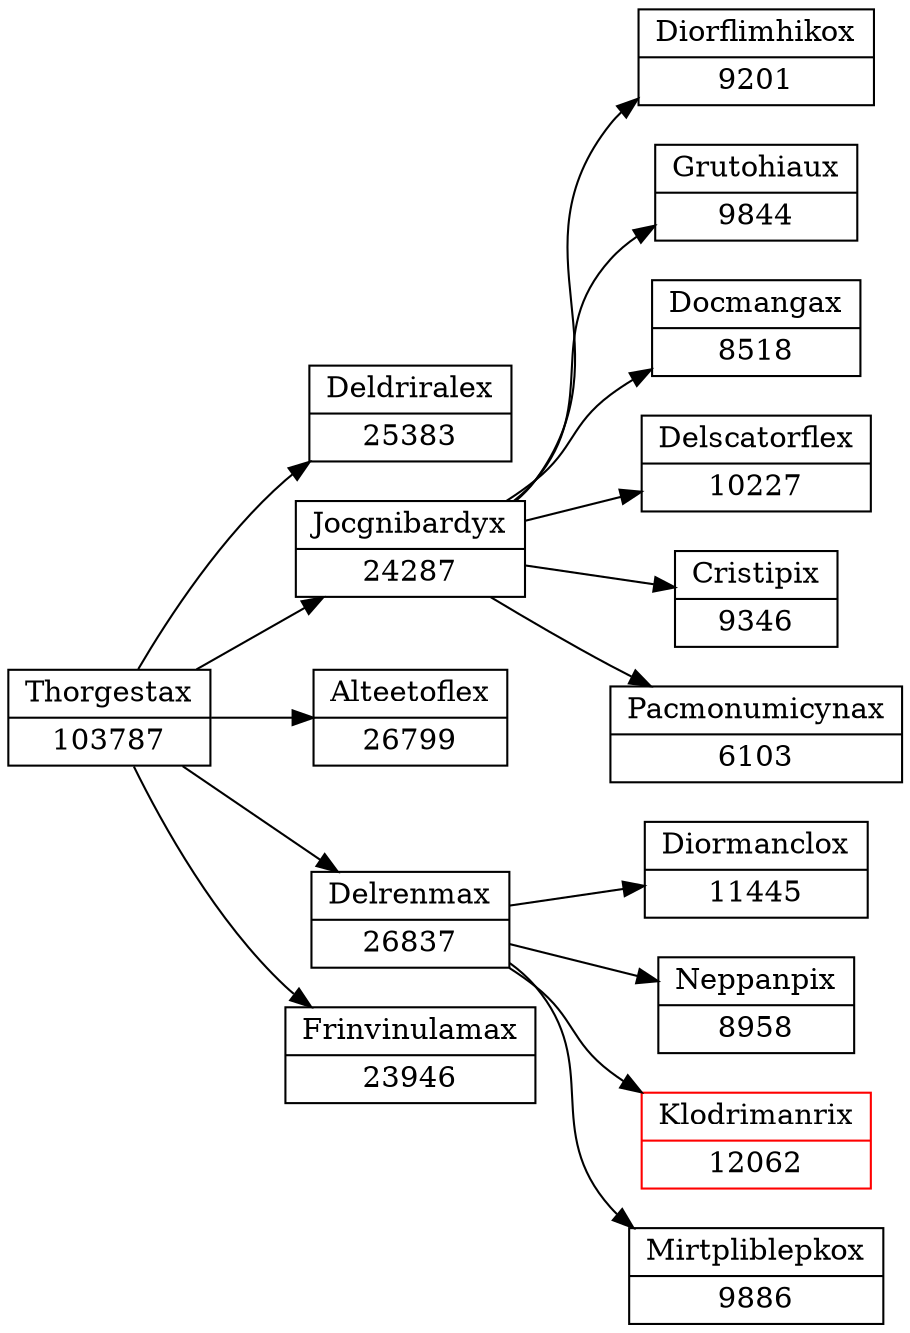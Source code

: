 digraph g { 
graph [rankdir=LR]
node [shape=record]
Thorgestax [label="Thorgestax|103787"]
Deldriralex [label="Deldriralex|25383"]
Jocgnibardyx [label="Jocgnibardyx|24287"]
Diorflimhikox [label="Diorflimhikox|9201"]
Grutohiaux [label="Grutohiaux|9844"]
Docmangax [label="Docmangax|8518"]
Delscatorflex [label="Delscatorflex|10227"]
Cristipix [label="Cristipix|9346"]
Pacmonumicynax [label="Pacmonumicynax|6103"]
Alteetoflex [label="Alteetoflex|26799"]
Delrenmax [label="Delrenmax|26837"]
Diormanclox [label="Diormanclox|11445"]
Neppanpix [label="Neppanpix|8958"]
Klodrimanrix [label="Klodrimanrix|12062" color=red]
Mirtpliblepkox [label="Mirtpliblepkox|9886"]
Frinvinulamax [label="Frinvinulamax|23946"]
Thorgestax -> Deldriralex;
Thorgestax -> Jocgnibardyx;
Thorgestax -> Alteetoflex;
Thorgestax -> Delrenmax;
Thorgestax -> Frinvinulamax;
Jocgnibardyx -> Diorflimhikox;
Jocgnibardyx -> Grutohiaux;
Jocgnibardyx -> Docmangax;
Jocgnibardyx -> Delscatorflex;
Jocgnibardyx -> Cristipix;
Jocgnibardyx -> Pacmonumicynax;
Delrenmax -> Diormanclox;
Delrenmax -> Neppanpix;
Delrenmax -> Klodrimanrix;
Delrenmax -> Mirtpliblepkox;
}